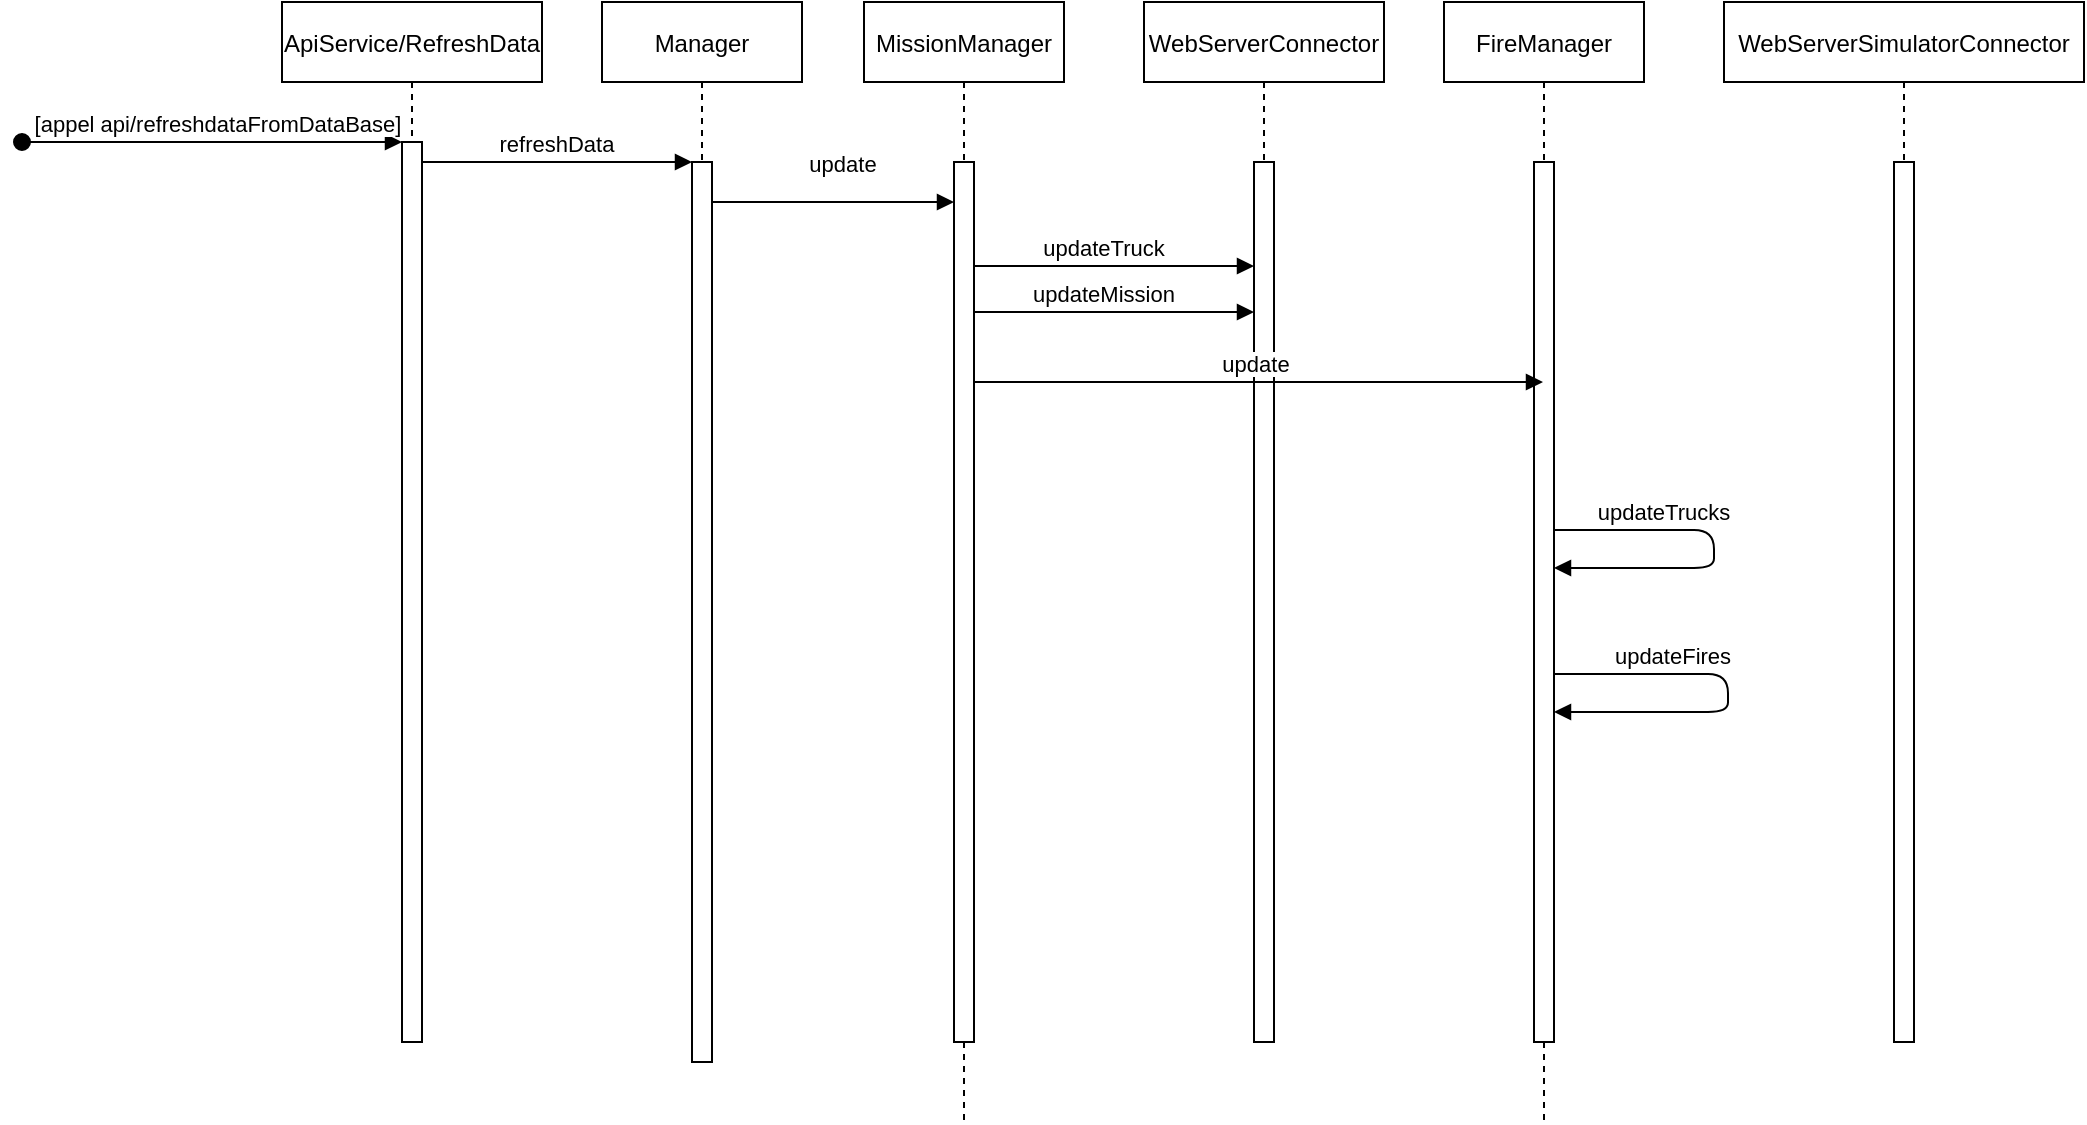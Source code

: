 <mxfile version="14.0.5" type="github">
  <diagram name="Page-1" id="13e1069c-82ec-6db2-03f1-153e76fe0fe0">
    <mxGraphModel dx="-541" dy="305" grid="1" gridSize="10" guides="1" tooltips="1" connect="1" arrows="1" fold="1" page="1" pageScale="1" pageWidth="1100" pageHeight="850" background="#ffffff" math="0" shadow="0">
      <root>
        <mxCell id="0" />
        <mxCell id="1" parent="0" />
        <mxCell id="ytdSUjh50x-NLadKz5zi-1" value="ApiService/RefreshData" style="shape=umlLifeline;perimeter=lifelinePerimeter;container=1;collapsible=0;recursiveResize=0;rounded=0;shadow=0;strokeWidth=1;" vertex="1" parent="1">
          <mxGeometry x="1249" y="80" width="130" height="520" as="geometry" />
        </mxCell>
        <mxCell id="ytdSUjh50x-NLadKz5zi-2" value="" style="points=[];perimeter=orthogonalPerimeter;rounded=0;shadow=0;strokeWidth=1;" vertex="1" parent="ytdSUjh50x-NLadKz5zi-1">
          <mxGeometry x="60" y="70" width="10" height="450" as="geometry" />
        </mxCell>
        <mxCell id="ytdSUjh50x-NLadKz5zi-3" value="[appel api/refreshdataFromDataBase]" style="verticalAlign=bottom;startArrow=oval;endArrow=block;startSize=8;shadow=0;strokeWidth=1;" edge="1" parent="ytdSUjh50x-NLadKz5zi-1" target="ytdSUjh50x-NLadKz5zi-2">
          <mxGeometry x="0.029" relative="1" as="geometry">
            <mxPoint x="-130" y="70" as="sourcePoint" />
            <mxPoint as="offset" />
          </mxGeometry>
        </mxCell>
        <mxCell id="ytdSUjh50x-NLadKz5zi-4" value="Manager" style="shape=umlLifeline;perimeter=lifelinePerimeter;container=1;collapsible=0;recursiveResize=0;rounded=0;shadow=0;strokeWidth=1;" vertex="1" parent="1">
          <mxGeometry x="1409" y="80" width="100" height="530" as="geometry" />
        </mxCell>
        <mxCell id="ytdSUjh50x-NLadKz5zi-5" value="" style="points=[];perimeter=orthogonalPerimeter;rounded=0;shadow=0;strokeWidth=1;" vertex="1" parent="ytdSUjh50x-NLadKz5zi-4">
          <mxGeometry x="45" y="80" width="10" height="450" as="geometry" />
        </mxCell>
        <mxCell id="ytdSUjh50x-NLadKz5zi-6" value="refreshData" style="verticalAlign=bottom;endArrow=block;entryX=0;entryY=0;shadow=0;strokeWidth=1;" edge="1" parent="1" source="ytdSUjh50x-NLadKz5zi-2" target="ytdSUjh50x-NLadKz5zi-5">
          <mxGeometry relative="1" as="geometry">
            <mxPoint x="1434" y="160" as="sourcePoint" />
          </mxGeometry>
        </mxCell>
        <mxCell id="ytdSUjh50x-NLadKz5zi-7" value="WebServerConnector" style="shape=umlLifeline;perimeter=lifelinePerimeter;container=1;collapsible=0;recursiveResize=0;rounded=0;shadow=0;strokeWidth=1;" vertex="1" parent="1">
          <mxGeometry x="1680" y="80" width="120" height="520" as="geometry" />
        </mxCell>
        <mxCell id="ytdSUjh50x-NLadKz5zi-8" value="" style="points=[];perimeter=orthogonalPerimeter;rounded=0;shadow=0;strokeWidth=1;" vertex="1" parent="ytdSUjh50x-NLadKz5zi-7">
          <mxGeometry x="55" y="80" width="10" height="440" as="geometry" />
        </mxCell>
        <mxCell id="ytdSUjh50x-NLadKz5zi-10" value="FireManager" style="shape=umlLifeline;perimeter=lifelinePerimeter;container=1;collapsible=0;recursiveResize=0;rounded=0;shadow=0;strokeWidth=1;" vertex="1" parent="1">
          <mxGeometry x="1830" y="80" width="100" height="560" as="geometry" />
        </mxCell>
        <mxCell id="ytdSUjh50x-NLadKz5zi-11" value="" style="points=[];perimeter=orthogonalPerimeter;rounded=0;shadow=0;strokeWidth=1;" vertex="1" parent="ytdSUjh50x-NLadKz5zi-10">
          <mxGeometry x="45" y="80" width="10" height="440" as="geometry" />
        </mxCell>
        <mxCell id="ytdSUjh50x-NLadKz5zi-12" value="updateTrucks" style="verticalAlign=bottom;endArrow=block;shadow=0;strokeWidth=1;" edge="1" parent="ytdSUjh50x-NLadKz5zi-10">
          <mxGeometry x="-0.386" relative="1" as="geometry">
            <mxPoint x="55" y="264" as="sourcePoint" />
            <mxPoint x="55" y="283" as="targetPoint" />
            <Array as="points">
              <mxPoint x="135" y="264" />
              <mxPoint x="135" y="283" />
            </Array>
            <mxPoint as="offset" />
          </mxGeometry>
        </mxCell>
        <mxCell id="ytdSUjh50x-NLadKz5zi-14" value="updateFires" style="verticalAlign=bottom;endArrow=block;shadow=0;strokeWidth=1;" edge="1" parent="ytdSUjh50x-NLadKz5zi-10" source="ytdSUjh50x-NLadKz5zi-11" target="ytdSUjh50x-NLadKz5zi-11">
          <mxGeometry x="-0.386" relative="1" as="geometry">
            <mxPoint x="55" y="336" as="sourcePoint" />
            <mxPoint x="55" y="355" as="targetPoint" />
            <Array as="points">
              <mxPoint x="142" y="336" />
              <mxPoint x="142" y="355" />
            </Array>
            <mxPoint as="offset" />
          </mxGeometry>
        </mxCell>
        <mxCell id="ytdSUjh50x-NLadKz5zi-15" value="MissionManager" style="shape=umlLifeline;perimeter=lifelinePerimeter;container=1;collapsible=0;recursiveResize=0;rounded=0;shadow=0;strokeWidth=1;" vertex="1" parent="1">
          <mxGeometry x="1540" y="80" width="100" height="560" as="geometry" />
        </mxCell>
        <mxCell id="ytdSUjh50x-NLadKz5zi-16" value="" style="points=[];perimeter=orthogonalPerimeter;rounded=0;shadow=0;strokeWidth=1;" vertex="1" parent="ytdSUjh50x-NLadKz5zi-15">
          <mxGeometry x="45" y="80" width="10" height="440" as="geometry" />
        </mxCell>
        <mxCell id="ytdSUjh50x-NLadKz5zi-18" value="update" style="verticalAlign=bottom;endArrow=block;shadow=0;strokeWidth=1;" edge="1" parent="1" source="ytdSUjh50x-NLadKz5zi-5" target="ytdSUjh50x-NLadKz5zi-16">
          <mxGeometry x="0.083" y="10" relative="1" as="geometry">
            <mxPoint x="1473.89" y="180.0" as="sourcePoint" />
            <mxPoint x="1594.1" y="180.0" as="targetPoint" />
            <Array as="points">
              <mxPoint x="1549" y="180" />
            </Array>
            <mxPoint as="offset" />
          </mxGeometry>
        </mxCell>
        <mxCell id="ytdSUjh50x-NLadKz5zi-27" value="updateTruck" style="verticalAlign=bottom;endArrow=block;shadow=0;strokeWidth=1;" edge="1" parent="1">
          <mxGeometry x="-0.071" relative="1" as="geometry">
            <mxPoint x="1595" y="212" as="sourcePoint" />
            <mxPoint x="1735" y="212" as="targetPoint" />
            <Array as="points">
              <mxPoint x="1695" y="212" />
            </Array>
            <mxPoint as="offset" />
          </mxGeometry>
        </mxCell>
        <mxCell id="ytdSUjh50x-NLadKz5zi-28" value="updateMission" style="verticalAlign=bottom;endArrow=block;shadow=0;strokeWidth=1;" edge="1" parent="1">
          <mxGeometry x="-0.071" relative="1" as="geometry">
            <mxPoint x="1595" y="235" as="sourcePoint" />
            <mxPoint x="1735" y="235" as="targetPoint" />
            <Array as="points">
              <mxPoint x="1705" y="235" />
            </Array>
            <mxPoint as="offset" />
          </mxGeometry>
        </mxCell>
        <mxCell id="ytdSUjh50x-NLadKz5zi-29" value="update" style="verticalAlign=bottom;endArrow=block;shadow=0;strokeWidth=1;" edge="1" parent="1" source="ytdSUjh50x-NLadKz5zi-16" target="ytdSUjh50x-NLadKz5zi-10">
          <mxGeometry x="-0.008" relative="1" as="geometry">
            <mxPoint x="1600" y="270" as="sourcePoint" />
            <mxPoint x="1721" y="270" as="targetPoint" />
            <Array as="points">
              <mxPoint x="1685" y="270" />
            </Array>
            <mxPoint as="offset" />
          </mxGeometry>
        </mxCell>
        <mxCell id="ytdSUjh50x-NLadKz5zi-31" value="WebServerSimulatorConnector" style="shape=umlLifeline;perimeter=lifelinePerimeter;container=1;collapsible=0;recursiveResize=0;rounded=0;shadow=0;strokeWidth=1;" vertex="1" parent="1">
          <mxGeometry x="1970" y="80" width="180" height="520" as="geometry" />
        </mxCell>
        <mxCell id="ytdSUjh50x-NLadKz5zi-32" value="" style="points=[];perimeter=orthogonalPerimeter;rounded=0;shadow=0;strokeWidth=1;" vertex="1" parent="ytdSUjh50x-NLadKz5zi-31">
          <mxGeometry x="85" y="80" width="10" height="440" as="geometry" />
        </mxCell>
      </root>
    </mxGraphModel>
  </diagram>
</mxfile>
